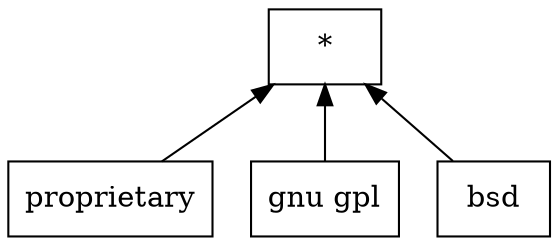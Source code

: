 digraph G { 
 rankdir=BT;
 subgraph ba { 
1 [shape=record,label="{proprietary}"];
2 [shape=record,label="{gnu gpl}"];
3 [shape=record,label="{bsd}"];
4 [shape=record,label="{*}"];
1 -> 4
2 -> 4
3 -> 4
}}